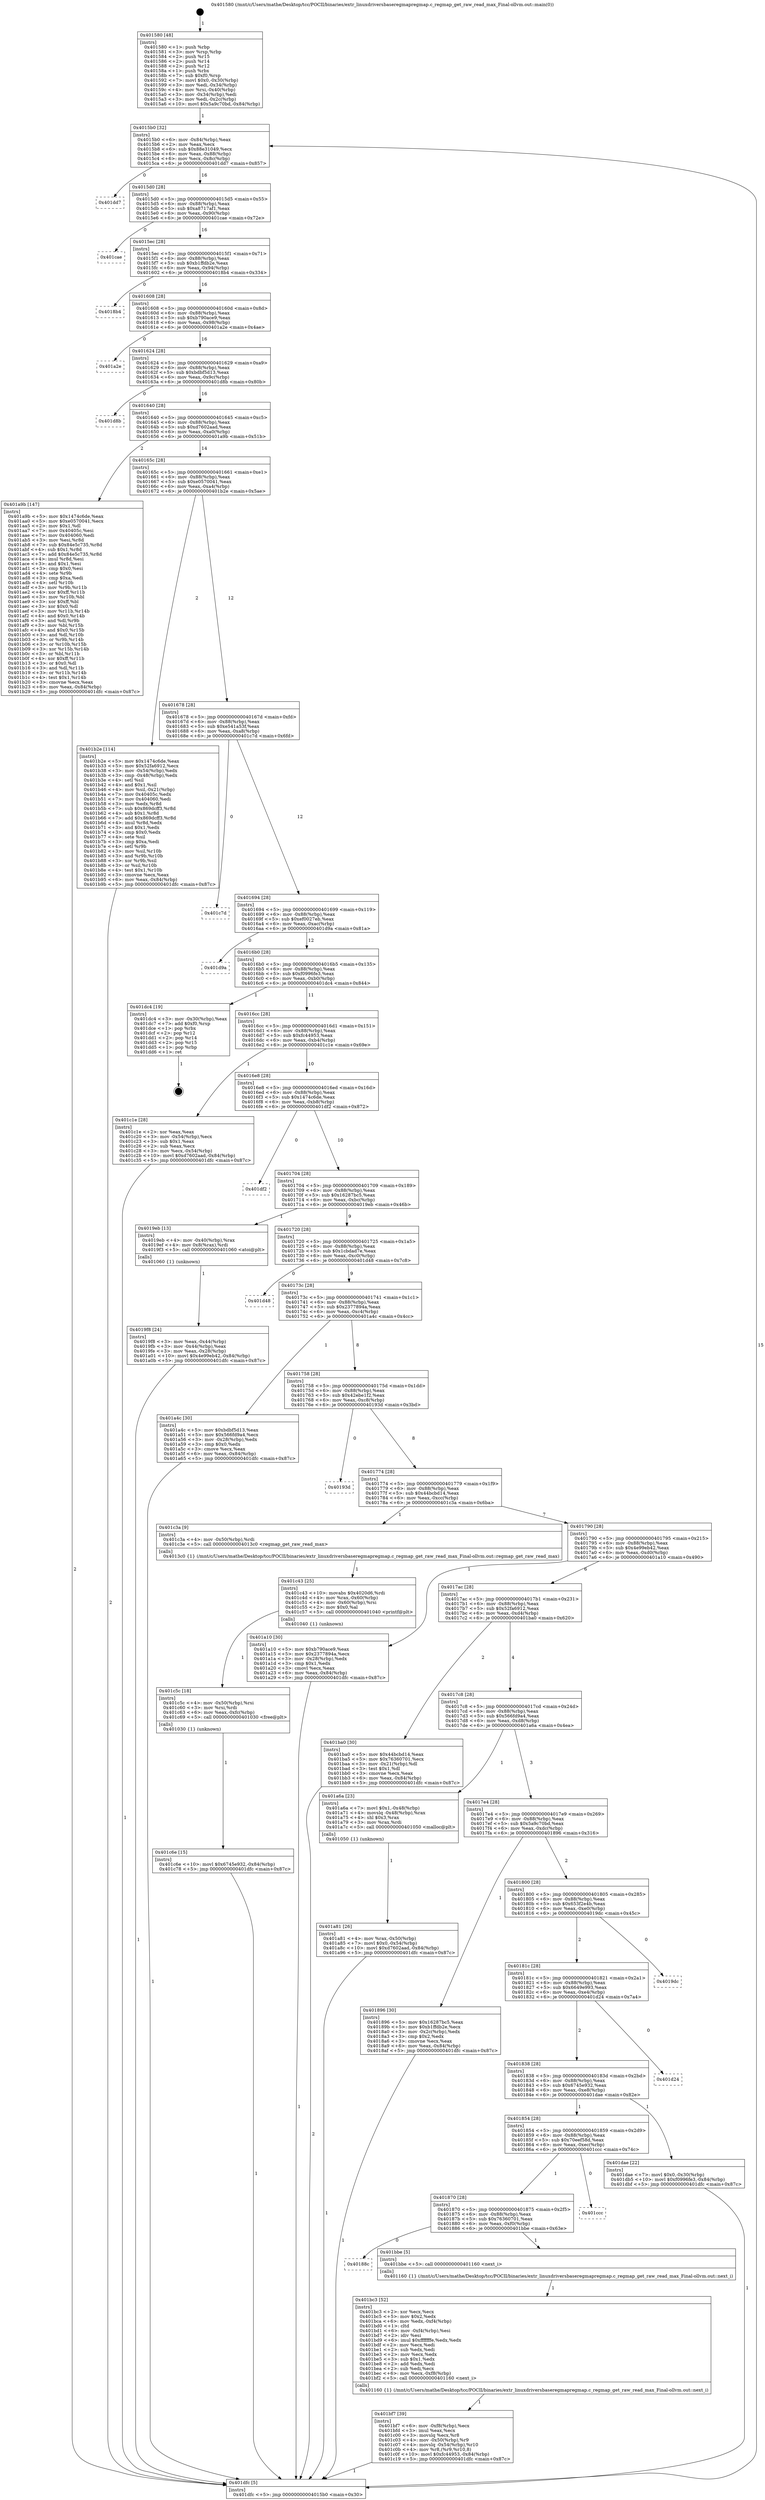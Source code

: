 digraph "0x401580" {
  label = "0x401580 (/mnt/c/Users/mathe/Desktop/tcc/POCII/binaries/extr_linuxdriversbaseregmapregmap.c_regmap_get_raw_read_max_Final-ollvm.out::main(0))"
  labelloc = "t"
  node[shape=record]

  Entry [label="",width=0.3,height=0.3,shape=circle,fillcolor=black,style=filled]
  "0x4015b0" [label="{
     0x4015b0 [32]\l
     | [instrs]\l
     &nbsp;&nbsp;0x4015b0 \<+6\>: mov -0x84(%rbp),%eax\l
     &nbsp;&nbsp;0x4015b6 \<+2\>: mov %eax,%ecx\l
     &nbsp;&nbsp;0x4015b8 \<+6\>: sub $0x88e31049,%ecx\l
     &nbsp;&nbsp;0x4015be \<+6\>: mov %eax,-0x88(%rbp)\l
     &nbsp;&nbsp;0x4015c4 \<+6\>: mov %ecx,-0x8c(%rbp)\l
     &nbsp;&nbsp;0x4015ca \<+6\>: je 0000000000401dd7 \<main+0x857\>\l
  }"]
  "0x401dd7" [label="{
     0x401dd7\l
  }", style=dashed]
  "0x4015d0" [label="{
     0x4015d0 [28]\l
     | [instrs]\l
     &nbsp;&nbsp;0x4015d0 \<+5\>: jmp 00000000004015d5 \<main+0x55\>\l
     &nbsp;&nbsp;0x4015d5 \<+6\>: mov -0x88(%rbp),%eax\l
     &nbsp;&nbsp;0x4015db \<+5\>: sub $0xa8717af1,%eax\l
     &nbsp;&nbsp;0x4015e0 \<+6\>: mov %eax,-0x90(%rbp)\l
     &nbsp;&nbsp;0x4015e6 \<+6\>: je 0000000000401cae \<main+0x72e\>\l
  }"]
  Exit [label="",width=0.3,height=0.3,shape=circle,fillcolor=black,style=filled,peripheries=2]
  "0x401cae" [label="{
     0x401cae\l
  }", style=dashed]
  "0x4015ec" [label="{
     0x4015ec [28]\l
     | [instrs]\l
     &nbsp;&nbsp;0x4015ec \<+5\>: jmp 00000000004015f1 \<main+0x71\>\l
     &nbsp;&nbsp;0x4015f1 \<+6\>: mov -0x88(%rbp),%eax\l
     &nbsp;&nbsp;0x4015f7 \<+5\>: sub $0xb1ffdb2e,%eax\l
     &nbsp;&nbsp;0x4015fc \<+6\>: mov %eax,-0x94(%rbp)\l
     &nbsp;&nbsp;0x401602 \<+6\>: je 00000000004018b4 \<main+0x334\>\l
  }"]
  "0x401c6e" [label="{
     0x401c6e [15]\l
     | [instrs]\l
     &nbsp;&nbsp;0x401c6e \<+10\>: movl $0x6745e932,-0x84(%rbp)\l
     &nbsp;&nbsp;0x401c78 \<+5\>: jmp 0000000000401dfc \<main+0x87c\>\l
  }"]
  "0x4018b4" [label="{
     0x4018b4\l
  }", style=dashed]
  "0x401608" [label="{
     0x401608 [28]\l
     | [instrs]\l
     &nbsp;&nbsp;0x401608 \<+5\>: jmp 000000000040160d \<main+0x8d\>\l
     &nbsp;&nbsp;0x40160d \<+6\>: mov -0x88(%rbp),%eax\l
     &nbsp;&nbsp;0x401613 \<+5\>: sub $0xb790ace9,%eax\l
     &nbsp;&nbsp;0x401618 \<+6\>: mov %eax,-0x98(%rbp)\l
     &nbsp;&nbsp;0x40161e \<+6\>: je 0000000000401a2e \<main+0x4ae\>\l
  }"]
  "0x401c5c" [label="{
     0x401c5c [18]\l
     | [instrs]\l
     &nbsp;&nbsp;0x401c5c \<+4\>: mov -0x50(%rbp),%rsi\l
     &nbsp;&nbsp;0x401c60 \<+3\>: mov %rsi,%rdi\l
     &nbsp;&nbsp;0x401c63 \<+6\>: mov %eax,-0xfc(%rbp)\l
     &nbsp;&nbsp;0x401c69 \<+5\>: call 0000000000401030 \<free@plt\>\l
     | [calls]\l
     &nbsp;&nbsp;0x401030 \{1\} (unknown)\l
  }"]
  "0x401a2e" [label="{
     0x401a2e\l
  }", style=dashed]
  "0x401624" [label="{
     0x401624 [28]\l
     | [instrs]\l
     &nbsp;&nbsp;0x401624 \<+5\>: jmp 0000000000401629 \<main+0xa9\>\l
     &nbsp;&nbsp;0x401629 \<+6\>: mov -0x88(%rbp),%eax\l
     &nbsp;&nbsp;0x40162f \<+5\>: sub $0xbdbf5d13,%eax\l
     &nbsp;&nbsp;0x401634 \<+6\>: mov %eax,-0x9c(%rbp)\l
     &nbsp;&nbsp;0x40163a \<+6\>: je 0000000000401d8b \<main+0x80b\>\l
  }"]
  "0x401c43" [label="{
     0x401c43 [25]\l
     | [instrs]\l
     &nbsp;&nbsp;0x401c43 \<+10\>: movabs $0x4020d6,%rdi\l
     &nbsp;&nbsp;0x401c4d \<+4\>: mov %rax,-0x60(%rbp)\l
     &nbsp;&nbsp;0x401c51 \<+4\>: mov -0x60(%rbp),%rsi\l
     &nbsp;&nbsp;0x401c55 \<+2\>: mov $0x0,%al\l
     &nbsp;&nbsp;0x401c57 \<+5\>: call 0000000000401040 \<printf@plt\>\l
     | [calls]\l
     &nbsp;&nbsp;0x401040 \{1\} (unknown)\l
  }"]
  "0x401d8b" [label="{
     0x401d8b\l
  }", style=dashed]
  "0x401640" [label="{
     0x401640 [28]\l
     | [instrs]\l
     &nbsp;&nbsp;0x401640 \<+5\>: jmp 0000000000401645 \<main+0xc5\>\l
     &nbsp;&nbsp;0x401645 \<+6\>: mov -0x88(%rbp),%eax\l
     &nbsp;&nbsp;0x40164b \<+5\>: sub $0xd7602aad,%eax\l
     &nbsp;&nbsp;0x401650 \<+6\>: mov %eax,-0xa0(%rbp)\l
     &nbsp;&nbsp;0x401656 \<+6\>: je 0000000000401a9b \<main+0x51b\>\l
  }"]
  "0x401bf7" [label="{
     0x401bf7 [39]\l
     | [instrs]\l
     &nbsp;&nbsp;0x401bf7 \<+6\>: mov -0xf8(%rbp),%ecx\l
     &nbsp;&nbsp;0x401bfd \<+3\>: imul %eax,%ecx\l
     &nbsp;&nbsp;0x401c00 \<+3\>: movslq %ecx,%r8\l
     &nbsp;&nbsp;0x401c03 \<+4\>: mov -0x50(%rbp),%r9\l
     &nbsp;&nbsp;0x401c07 \<+4\>: movslq -0x54(%rbp),%r10\l
     &nbsp;&nbsp;0x401c0b \<+4\>: mov %r8,(%r9,%r10,8)\l
     &nbsp;&nbsp;0x401c0f \<+10\>: movl $0xfc44953,-0x84(%rbp)\l
     &nbsp;&nbsp;0x401c19 \<+5\>: jmp 0000000000401dfc \<main+0x87c\>\l
  }"]
  "0x401a9b" [label="{
     0x401a9b [147]\l
     | [instrs]\l
     &nbsp;&nbsp;0x401a9b \<+5\>: mov $0x1474c6de,%eax\l
     &nbsp;&nbsp;0x401aa0 \<+5\>: mov $0xe0570041,%ecx\l
     &nbsp;&nbsp;0x401aa5 \<+2\>: mov $0x1,%dl\l
     &nbsp;&nbsp;0x401aa7 \<+7\>: mov 0x40405c,%esi\l
     &nbsp;&nbsp;0x401aae \<+7\>: mov 0x404060,%edi\l
     &nbsp;&nbsp;0x401ab5 \<+3\>: mov %esi,%r8d\l
     &nbsp;&nbsp;0x401ab8 \<+7\>: sub $0x84e5c735,%r8d\l
     &nbsp;&nbsp;0x401abf \<+4\>: sub $0x1,%r8d\l
     &nbsp;&nbsp;0x401ac3 \<+7\>: add $0x84e5c735,%r8d\l
     &nbsp;&nbsp;0x401aca \<+4\>: imul %r8d,%esi\l
     &nbsp;&nbsp;0x401ace \<+3\>: and $0x1,%esi\l
     &nbsp;&nbsp;0x401ad1 \<+3\>: cmp $0x0,%esi\l
     &nbsp;&nbsp;0x401ad4 \<+4\>: sete %r9b\l
     &nbsp;&nbsp;0x401ad8 \<+3\>: cmp $0xa,%edi\l
     &nbsp;&nbsp;0x401adb \<+4\>: setl %r10b\l
     &nbsp;&nbsp;0x401adf \<+3\>: mov %r9b,%r11b\l
     &nbsp;&nbsp;0x401ae2 \<+4\>: xor $0xff,%r11b\l
     &nbsp;&nbsp;0x401ae6 \<+3\>: mov %r10b,%bl\l
     &nbsp;&nbsp;0x401ae9 \<+3\>: xor $0xff,%bl\l
     &nbsp;&nbsp;0x401aec \<+3\>: xor $0x0,%dl\l
     &nbsp;&nbsp;0x401aef \<+3\>: mov %r11b,%r14b\l
     &nbsp;&nbsp;0x401af2 \<+4\>: and $0x0,%r14b\l
     &nbsp;&nbsp;0x401af6 \<+3\>: and %dl,%r9b\l
     &nbsp;&nbsp;0x401af9 \<+3\>: mov %bl,%r15b\l
     &nbsp;&nbsp;0x401afc \<+4\>: and $0x0,%r15b\l
     &nbsp;&nbsp;0x401b00 \<+3\>: and %dl,%r10b\l
     &nbsp;&nbsp;0x401b03 \<+3\>: or %r9b,%r14b\l
     &nbsp;&nbsp;0x401b06 \<+3\>: or %r10b,%r15b\l
     &nbsp;&nbsp;0x401b09 \<+3\>: xor %r15b,%r14b\l
     &nbsp;&nbsp;0x401b0c \<+3\>: or %bl,%r11b\l
     &nbsp;&nbsp;0x401b0f \<+4\>: xor $0xff,%r11b\l
     &nbsp;&nbsp;0x401b13 \<+3\>: or $0x0,%dl\l
     &nbsp;&nbsp;0x401b16 \<+3\>: and %dl,%r11b\l
     &nbsp;&nbsp;0x401b19 \<+3\>: or %r11b,%r14b\l
     &nbsp;&nbsp;0x401b1c \<+4\>: test $0x1,%r14b\l
     &nbsp;&nbsp;0x401b20 \<+3\>: cmovne %ecx,%eax\l
     &nbsp;&nbsp;0x401b23 \<+6\>: mov %eax,-0x84(%rbp)\l
     &nbsp;&nbsp;0x401b29 \<+5\>: jmp 0000000000401dfc \<main+0x87c\>\l
  }"]
  "0x40165c" [label="{
     0x40165c [28]\l
     | [instrs]\l
     &nbsp;&nbsp;0x40165c \<+5\>: jmp 0000000000401661 \<main+0xe1\>\l
     &nbsp;&nbsp;0x401661 \<+6\>: mov -0x88(%rbp),%eax\l
     &nbsp;&nbsp;0x401667 \<+5\>: sub $0xe0570041,%eax\l
     &nbsp;&nbsp;0x40166c \<+6\>: mov %eax,-0xa4(%rbp)\l
     &nbsp;&nbsp;0x401672 \<+6\>: je 0000000000401b2e \<main+0x5ae\>\l
  }"]
  "0x401bc3" [label="{
     0x401bc3 [52]\l
     | [instrs]\l
     &nbsp;&nbsp;0x401bc3 \<+2\>: xor %ecx,%ecx\l
     &nbsp;&nbsp;0x401bc5 \<+5\>: mov $0x2,%edx\l
     &nbsp;&nbsp;0x401bca \<+6\>: mov %edx,-0xf4(%rbp)\l
     &nbsp;&nbsp;0x401bd0 \<+1\>: cltd\l
     &nbsp;&nbsp;0x401bd1 \<+6\>: mov -0xf4(%rbp),%esi\l
     &nbsp;&nbsp;0x401bd7 \<+2\>: idiv %esi\l
     &nbsp;&nbsp;0x401bd9 \<+6\>: imul $0xfffffffe,%edx,%edx\l
     &nbsp;&nbsp;0x401bdf \<+2\>: mov %ecx,%edi\l
     &nbsp;&nbsp;0x401be1 \<+2\>: sub %edx,%edi\l
     &nbsp;&nbsp;0x401be3 \<+2\>: mov %ecx,%edx\l
     &nbsp;&nbsp;0x401be5 \<+3\>: sub $0x1,%edx\l
     &nbsp;&nbsp;0x401be8 \<+2\>: add %edx,%edi\l
     &nbsp;&nbsp;0x401bea \<+2\>: sub %edi,%ecx\l
     &nbsp;&nbsp;0x401bec \<+6\>: mov %ecx,-0xf8(%rbp)\l
     &nbsp;&nbsp;0x401bf2 \<+5\>: call 0000000000401160 \<next_i\>\l
     | [calls]\l
     &nbsp;&nbsp;0x401160 \{1\} (/mnt/c/Users/mathe/Desktop/tcc/POCII/binaries/extr_linuxdriversbaseregmapregmap.c_regmap_get_raw_read_max_Final-ollvm.out::next_i)\l
  }"]
  "0x401b2e" [label="{
     0x401b2e [114]\l
     | [instrs]\l
     &nbsp;&nbsp;0x401b2e \<+5\>: mov $0x1474c6de,%eax\l
     &nbsp;&nbsp;0x401b33 \<+5\>: mov $0x52fa6912,%ecx\l
     &nbsp;&nbsp;0x401b38 \<+3\>: mov -0x54(%rbp),%edx\l
     &nbsp;&nbsp;0x401b3b \<+3\>: cmp -0x48(%rbp),%edx\l
     &nbsp;&nbsp;0x401b3e \<+4\>: setl %sil\l
     &nbsp;&nbsp;0x401b42 \<+4\>: and $0x1,%sil\l
     &nbsp;&nbsp;0x401b46 \<+4\>: mov %sil,-0x21(%rbp)\l
     &nbsp;&nbsp;0x401b4a \<+7\>: mov 0x40405c,%edx\l
     &nbsp;&nbsp;0x401b51 \<+7\>: mov 0x404060,%edi\l
     &nbsp;&nbsp;0x401b58 \<+3\>: mov %edx,%r8d\l
     &nbsp;&nbsp;0x401b5b \<+7\>: sub $0x869dcff3,%r8d\l
     &nbsp;&nbsp;0x401b62 \<+4\>: sub $0x1,%r8d\l
     &nbsp;&nbsp;0x401b66 \<+7\>: add $0x869dcff3,%r8d\l
     &nbsp;&nbsp;0x401b6d \<+4\>: imul %r8d,%edx\l
     &nbsp;&nbsp;0x401b71 \<+3\>: and $0x1,%edx\l
     &nbsp;&nbsp;0x401b74 \<+3\>: cmp $0x0,%edx\l
     &nbsp;&nbsp;0x401b77 \<+4\>: sete %sil\l
     &nbsp;&nbsp;0x401b7b \<+3\>: cmp $0xa,%edi\l
     &nbsp;&nbsp;0x401b7e \<+4\>: setl %r9b\l
     &nbsp;&nbsp;0x401b82 \<+3\>: mov %sil,%r10b\l
     &nbsp;&nbsp;0x401b85 \<+3\>: and %r9b,%r10b\l
     &nbsp;&nbsp;0x401b88 \<+3\>: xor %r9b,%sil\l
     &nbsp;&nbsp;0x401b8b \<+3\>: or %sil,%r10b\l
     &nbsp;&nbsp;0x401b8e \<+4\>: test $0x1,%r10b\l
     &nbsp;&nbsp;0x401b92 \<+3\>: cmovne %ecx,%eax\l
     &nbsp;&nbsp;0x401b95 \<+6\>: mov %eax,-0x84(%rbp)\l
     &nbsp;&nbsp;0x401b9b \<+5\>: jmp 0000000000401dfc \<main+0x87c\>\l
  }"]
  "0x401678" [label="{
     0x401678 [28]\l
     | [instrs]\l
     &nbsp;&nbsp;0x401678 \<+5\>: jmp 000000000040167d \<main+0xfd\>\l
     &nbsp;&nbsp;0x40167d \<+6\>: mov -0x88(%rbp),%eax\l
     &nbsp;&nbsp;0x401683 \<+5\>: sub $0xe541a53f,%eax\l
     &nbsp;&nbsp;0x401688 \<+6\>: mov %eax,-0xa8(%rbp)\l
     &nbsp;&nbsp;0x40168e \<+6\>: je 0000000000401c7d \<main+0x6fd\>\l
  }"]
  "0x40188c" [label="{
     0x40188c\l
  }", style=dashed]
  "0x401c7d" [label="{
     0x401c7d\l
  }", style=dashed]
  "0x401694" [label="{
     0x401694 [28]\l
     | [instrs]\l
     &nbsp;&nbsp;0x401694 \<+5\>: jmp 0000000000401699 \<main+0x119\>\l
     &nbsp;&nbsp;0x401699 \<+6\>: mov -0x88(%rbp),%eax\l
     &nbsp;&nbsp;0x40169f \<+5\>: sub $0xef0027eb,%eax\l
     &nbsp;&nbsp;0x4016a4 \<+6\>: mov %eax,-0xac(%rbp)\l
     &nbsp;&nbsp;0x4016aa \<+6\>: je 0000000000401d9a \<main+0x81a\>\l
  }"]
  "0x401bbe" [label="{
     0x401bbe [5]\l
     | [instrs]\l
     &nbsp;&nbsp;0x401bbe \<+5\>: call 0000000000401160 \<next_i\>\l
     | [calls]\l
     &nbsp;&nbsp;0x401160 \{1\} (/mnt/c/Users/mathe/Desktop/tcc/POCII/binaries/extr_linuxdriversbaseregmapregmap.c_regmap_get_raw_read_max_Final-ollvm.out::next_i)\l
  }"]
  "0x401d9a" [label="{
     0x401d9a\l
  }", style=dashed]
  "0x4016b0" [label="{
     0x4016b0 [28]\l
     | [instrs]\l
     &nbsp;&nbsp;0x4016b0 \<+5\>: jmp 00000000004016b5 \<main+0x135\>\l
     &nbsp;&nbsp;0x4016b5 \<+6\>: mov -0x88(%rbp),%eax\l
     &nbsp;&nbsp;0x4016bb \<+5\>: sub $0xf0996fe3,%eax\l
     &nbsp;&nbsp;0x4016c0 \<+6\>: mov %eax,-0xb0(%rbp)\l
     &nbsp;&nbsp;0x4016c6 \<+6\>: je 0000000000401dc4 \<main+0x844\>\l
  }"]
  "0x401870" [label="{
     0x401870 [28]\l
     | [instrs]\l
     &nbsp;&nbsp;0x401870 \<+5\>: jmp 0000000000401875 \<main+0x2f5\>\l
     &nbsp;&nbsp;0x401875 \<+6\>: mov -0x88(%rbp),%eax\l
     &nbsp;&nbsp;0x40187b \<+5\>: sub $0x76360701,%eax\l
     &nbsp;&nbsp;0x401880 \<+6\>: mov %eax,-0xf0(%rbp)\l
     &nbsp;&nbsp;0x401886 \<+6\>: je 0000000000401bbe \<main+0x63e\>\l
  }"]
  "0x401dc4" [label="{
     0x401dc4 [19]\l
     | [instrs]\l
     &nbsp;&nbsp;0x401dc4 \<+3\>: mov -0x30(%rbp),%eax\l
     &nbsp;&nbsp;0x401dc7 \<+7\>: add $0xf0,%rsp\l
     &nbsp;&nbsp;0x401dce \<+1\>: pop %rbx\l
     &nbsp;&nbsp;0x401dcf \<+2\>: pop %r12\l
     &nbsp;&nbsp;0x401dd1 \<+2\>: pop %r14\l
     &nbsp;&nbsp;0x401dd3 \<+2\>: pop %r15\l
     &nbsp;&nbsp;0x401dd5 \<+1\>: pop %rbp\l
     &nbsp;&nbsp;0x401dd6 \<+1\>: ret\l
  }"]
  "0x4016cc" [label="{
     0x4016cc [28]\l
     | [instrs]\l
     &nbsp;&nbsp;0x4016cc \<+5\>: jmp 00000000004016d1 \<main+0x151\>\l
     &nbsp;&nbsp;0x4016d1 \<+6\>: mov -0x88(%rbp),%eax\l
     &nbsp;&nbsp;0x4016d7 \<+5\>: sub $0xfc44953,%eax\l
     &nbsp;&nbsp;0x4016dc \<+6\>: mov %eax,-0xb4(%rbp)\l
     &nbsp;&nbsp;0x4016e2 \<+6\>: je 0000000000401c1e \<main+0x69e\>\l
  }"]
  "0x401ccc" [label="{
     0x401ccc\l
  }", style=dashed]
  "0x401c1e" [label="{
     0x401c1e [28]\l
     | [instrs]\l
     &nbsp;&nbsp;0x401c1e \<+2\>: xor %eax,%eax\l
     &nbsp;&nbsp;0x401c20 \<+3\>: mov -0x54(%rbp),%ecx\l
     &nbsp;&nbsp;0x401c23 \<+3\>: sub $0x1,%eax\l
     &nbsp;&nbsp;0x401c26 \<+2\>: sub %eax,%ecx\l
     &nbsp;&nbsp;0x401c28 \<+3\>: mov %ecx,-0x54(%rbp)\l
     &nbsp;&nbsp;0x401c2b \<+10\>: movl $0xd7602aad,-0x84(%rbp)\l
     &nbsp;&nbsp;0x401c35 \<+5\>: jmp 0000000000401dfc \<main+0x87c\>\l
  }"]
  "0x4016e8" [label="{
     0x4016e8 [28]\l
     | [instrs]\l
     &nbsp;&nbsp;0x4016e8 \<+5\>: jmp 00000000004016ed \<main+0x16d\>\l
     &nbsp;&nbsp;0x4016ed \<+6\>: mov -0x88(%rbp),%eax\l
     &nbsp;&nbsp;0x4016f3 \<+5\>: sub $0x1474c6de,%eax\l
     &nbsp;&nbsp;0x4016f8 \<+6\>: mov %eax,-0xb8(%rbp)\l
     &nbsp;&nbsp;0x4016fe \<+6\>: je 0000000000401df2 \<main+0x872\>\l
  }"]
  "0x401854" [label="{
     0x401854 [28]\l
     | [instrs]\l
     &nbsp;&nbsp;0x401854 \<+5\>: jmp 0000000000401859 \<main+0x2d9\>\l
     &nbsp;&nbsp;0x401859 \<+6\>: mov -0x88(%rbp),%eax\l
     &nbsp;&nbsp;0x40185f \<+5\>: sub $0x70eef58d,%eax\l
     &nbsp;&nbsp;0x401864 \<+6\>: mov %eax,-0xec(%rbp)\l
     &nbsp;&nbsp;0x40186a \<+6\>: je 0000000000401ccc \<main+0x74c\>\l
  }"]
  "0x401df2" [label="{
     0x401df2\l
  }", style=dashed]
  "0x401704" [label="{
     0x401704 [28]\l
     | [instrs]\l
     &nbsp;&nbsp;0x401704 \<+5\>: jmp 0000000000401709 \<main+0x189\>\l
     &nbsp;&nbsp;0x401709 \<+6\>: mov -0x88(%rbp),%eax\l
     &nbsp;&nbsp;0x40170f \<+5\>: sub $0x16287bc5,%eax\l
     &nbsp;&nbsp;0x401714 \<+6\>: mov %eax,-0xbc(%rbp)\l
     &nbsp;&nbsp;0x40171a \<+6\>: je 00000000004019eb \<main+0x46b\>\l
  }"]
  "0x401dae" [label="{
     0x401dae [22]\l
     | [instrs]\l
     &nbsp;&nbsp;0x401dae \<+7\>: movl $0x0,-0x30(%rbp)\l
     &nbsp;&nbsp;0x401db5 \<+10\>: movl $0xf0996fe3,-0x84(%rbp)\l
     &nbsp;&nbsp;0x401dbf \<+5\>: jmp 0000000000401dfc \<main+0x87c\>\l
  }"]
  "0x4019eb" [label="{
     0x4019eb [13]\l
     | [instrs]\l
     &nbsp;&nbsp;0x4019eb \<+4\>: mov -0x40(%rbp),%rax\l
     &nbsp;&nbsp;0x4019ef \<+4\>: mov 0x8(%rax),%rdi\l
     &nbsp;&nbsp;0x4019f3 \<+5\>: call 0000000000401060 \<atoi@plt\>\l
     | [calls]\l
     &nbsp;&nbsp;0x401060 \{1\} (unknown)\l
  }"]
  "0x401720" [label="{
     0x401720 [28]\l
     | [instrs]\l
     &nbsp;&nbsp;0x401720 \<+5\>: jmp 0000000000401725 \<main+0x1a5\>\l
     &nbsp;&nbsp;0x401725 \<+6\>: mov -0x88(%rbp),%eax\l
     &nbsp;&nbsp;0x40172b \<+5\>: sub $0x1cbdad7e,%eax\l
     &nbsp;&nbsp;0x401730 \<+6\>: mov %eax,-0xc0(%rbp)\l
     &nbsp;&nbsp;0x401736 \<+6\>: je 0000000000401d48 \<main+0x7c8\>\l
  }"]
  "0x401838" [label="{
     0x401838 [28]\l
     | [instrs]\l
     &nbsp;&nbsp;0x401838 \<+5\>: jmp 000000000040183d \<main+0x2bd\>\l
     &nbsp;&nbsp;0x40183d \<+6\>: mov -0x88(%rbp),%eax\l
     &nbsp;&nbsp;0x401843 \<+5\>: sub $0x6745e932,%eax\l
     &nbsp;&nbsp;0x401848 \<+6\>: mov %eax,-0xe8(%rbp)\l
     &nbsp;&nbsp;0x40184e \<+6\>: je 0000000000401dae \<main+0x82e\>\l
  }"]
  "0x401d48" [label="{
     0x401d48\l
  }", style=dashed]
  "0x40173c" [label="{
     0x40173c [28]\l
     | [instrs]\l
     &nbsp;&nbsp;0x40173c \<+5\>: jmp 0000000000401741 \<main+0x1c1\>\l
     &nbsp;&nbsp;0x401741 \<+6\>: mov -0x88(%rbp),%eax\l
     &nbsp;&nbsp;0x401747 \<+5\>: sub $0x2377894a,%eax\l
     &nbsp;&nbsp;0x40174c \<+6\>: mov %eax,-0xc4(%rbp)\l
     &nbsp;&nbsp;0x401752 \<+6\>: je 0000000000401a4c \<main+0x4cc\>\l
  }"]
  "0x401d24" [label="{
     0x401d24\l
  }", style=dashed]
  "0x401a4c" [label="{
     0x401a4c [30]\l
     | [instrs]\l
     &nbsp;&nbsp;0x401a4c \<+5\>: mov $0xbdbf5d13,%eax\l
     &nbsp;&nbsp;0x401a51 \<+5\>: mov $0x566fd9a4,%ecx\l
     &nbsp;&nbsp;0x401a56 \<+3\>: mov -0x28(%rbp),%edx\l
     &nbsp;&nbsp;0x401a59 \<+3\>: cmp $0x0,%edx\l
     &nbsp;&nbsp;0x401a5c \<+3\>: cmove %ecx,%eax\l
     &nbsp;&nbsp;0x401a5f \<+6\>: mov %eax,-0x84(%rbp)\l
     &nbsp;&nbsp;0x401a65 \<+5\>: jmp 0000000000401dfc \<main+0x87c\>\l
  }"]
  "0x401758" [label="{
     0x401758 [28]\l
     | [instrs]\l
     &nbsp;&nbsp;0x401758 \<+5\>: jmp 000000000040175d \<main+0x1dd\>\l
     &nbsp;&nbsp;0x40175d \<+6\>: mov -0x88(%rbp),%eax\l
     &nbsp;&nbsp;0x401763 \<+5\>: sub $0x42ebe1f2,%eax\l
     &nbsp;&nbsp;0x401768 \<+6\>: mov %eax,-0xc8(%rbp)\l
     &nbsp;&nbsp;0x40176e \<+6\>: je 000000000040193d \<main+0x3bd\>\l
  }"]
  "0x40181c" [label="{
     0x40181c [28]\l
     | [instrs]\l
     &nbsp;&nbsp;0x40181c \<+5\>: jmp 0000000000401821 \<main+0x2a1\>\l
     &nbsp;&nbsp;0x401821 \<+6\>: mov -0x88(%rbp),%eax\l
     &nbsp;&nbsp;0x401827 \<+5\>: sub $0x6649e993,%eax\l
     &nbsp;&nbsp;0x40182c \<+6\>: mov %eax,-0xe4(%rbp)\l
     &nbsp;&nbsp;0x401832 \<+6\>: je 0000000000401d24 \<main+0x7a4\>\l
  }"]
  "0x40193d" [label="{
     0x40193d\l
  }", style=dashed]
  "0x401774" [label="{
     0x401774 [28]\l
     | [instrs]\l
     &nbsp;&nbsp;0x401774 \<+5\>: jmp 0000000000401779 \<main+0x1f9\>\l
     &nbsp;&nbsp;0x401779 \<+6\>: mov -0x88(%rbp),%eax\l
     &nbsp;&nbsp;0x40177f \<+5\>: sub $0x44bcbd14,%eax\l
     &nbsp;&nbsp;0x401784 \<+6\>: mov %eax,-0xcc(%rbp)\l
     &nbsp;&nbsp;0x40178a \<+6\>: je 0000000000401c3a \<main+0x6ba\>\l
  }"]
  "0x4019dc" [label="{
     0x4019dc\l
  }", style=dashed]
  "0x401c3a" [label="{
     0x401c3a [9]\l
     | [instrs]\l
     &nbsp;&nbsp;0x401c3a \<+4\>: mov -0x50(%rbp),%rdi\l
     &nbsp;&nbsp;0x401c3e \<+5\>: call 00000000004013c0 \<regmap_get_raw_read_max\>\l
     | [calls]\l
     &nbsp;&nbsp;0x4013c0 \{1\} (/mnt/c/Users/mathe/Desktop/tcc/POCII/binaries/extr_linuxdriversbaseregmapregmap.c_regmap_get_raw_read_max_Final-ollvm.out::regmap_get_raw_read_max)\l
  }"]
  "0x401790" [label="{
     0x401790 [28]\l
     | [instrs]\l
     &nbsp;&nbsp;0x401790 \<+5\>: jmp 0000000000401795 \<main+0x215\>\l
     &nbsp;&nbsp;0x401795 \<+6\>: mov -0x88(%rbp),%eax\l
     &nbsp;&nbsp;0x40179b \<+5\>: sub $0x4e99eb42,%eax\l
     &nbsp;&nbsp;0x4017a0 \<+6\>: mov %eax,-0xd0(%rbp)\l
     &nbsp;&nbsp;0x4017a6 \<+6\>: je 0000000000401a10 \<main+0x490\>\l
  }"]
  "0x401a81" [label="{
     0x401a81 [26]\l
     | [instrs]\l
     &nbsp;&nbsp;0x401a81 \<+4\>: mov %rax,-0x50(%rbp)\l
     &nbsp;&nbsp;0x401a85 \<+7\>: movl $0x0,-0x54(%rbp)\l
     &nbsp;&nbsp;0x401a8c \<+10\>: movl $0xd7602aad,-0x84(%rbp)\l
     &nbsp;&nbsp;0x401a96 \<+5\>: jmp 0000000000401dfc \<main+0x87c\>\l
  }"]
  "0x401a10" [label="{
     0x401a10 [30]\l
     | [instrs]\l
     &nbsp;&nbsp;0x401a10 \<+5\>: mov $0xb790ace9,%eax\l
     &nbsp;&nbsp;0x401a15 \<+5\>: mov $0x2377894a,%ecx\l
     &nbsp;&nbsp;0x401a1a \<+3\>: mov -0x28(%rbp),%edx\l
     &nbsp;&nbsp;0x401a1d \<+3\>: cmp $0x1,%edx\l
     &nbsp;&nbsp;0x401a20 \<+3\>: cmovl %ecx,%eax\l
     &nbsp;&nbsp;0x401a23 \<+6\>: mov %eax,-0x84(%rbp)\l
     &nbsp;&nbsp;0x401a29 \<+5\>: jmp 0000000000401dfc \<main+0x87c\>\l
  }"]
  "0x4017ac" [label="{
     0x4017ac [28]\l
     | [instrs]\l
     &nbsp;&nbsp;0x4017ac \<+5\>: jmp 00000000004017b1 \<main+0x231\>\l
     &nbsp;&nbsp;0x4017b1 \<+6\>: mov -0x88(%rbp),%eax\l
     &nbsp;&nbsp;0x4017b7 \<+5\>: sub $0x52fa6912,%eax\l
     &nbsp;&nbsp;0x4017bc \<+6\>: mov %eax,-0xd4(%rbp)\l
     &nbsp;&nbsp;0x4017c2 \<+6\>: je 0000000000401ba0 \<main+0x620\>\l
  }"]
  "0x4019f8" [label="{
     0x4019f8 [24]\l
     | [instrs]\l
     &nbsp;&nbsp;0x4019f8 \<+3\>: mov %eax,-0x44(%rbp)\l
     &nbsp;&nbsp;0x4019fb \<+3\>: mov -0x44(%rbp),%eax\l
     &nbsp;&nbsp;0x4019fe \<+3\>: mov %eax,-0x28(%rbp)\l
     &nbsp;&nbsp;0x401a01 \<+10\>: movl $0x4e99eb42,-0x84(%rbp)\l
     &nbsp;&nbsp;0x401a0b \<+5\>: jmp 0000000000401dfc \<main+0x87c\>\l
  }"]
  "0x401ba0" [label="{
     0x401ba0 [30]\l
     | [instrs]\l
     &nbsp;&nbsp;0x401ba0 \<+5\>: mov $0x44bcbd14,%eax\l
     &nbsp;&nbsp;0x401ba5 \<+5\>: mov $0x76360701,%ecx\l
     &nbsp;&nbsp;0x401baa \<+3\>: mov -0x21(%rbp),%dl\l
     &nbsp;&nbsp;0x401bad \<+3\>: test $0x1,%dl\l
     &nbsp;&nbsp;0x401bb0 \<+3\>: cmovne %ecx,%eax\l
     &nbsp;&nbsp;0x401bb3 \<+6\>: mov %eax,-0x84(%rbp)\l
     &nbsp;&nbsp;0x401bb9 \<+5\>: jmp 0000000000401dfc \<main+0x87c\>\l
  }"]
  "0x4017c8" [label="{
     0x4017c8 [28]\l
     | [instrs]\l
     &nbsp;&nbsp;0x4017c8 \<+5\>: jmp 00000000004017cd \<main+0x24d\>\l
     &nbsp;&nbsp;0x4017cd \<+6\>: mov -0x88(%rbp),%eax\l
     &nbsp;&nbsp;0x4017d3 \<+5\>: sub $0x566fd9a4,%eax\l
     &nbsp;&nbsp;0x4017d8 \<+6\>: mov %eax,-0xd8(%rbp)\l
     &nbsp;&nbsp;0x4017de \<+6\>: je 0000000000401a6a \<main+0x4ea\>\l
  }"]
  "0x401580" [label="{
     0x401580 [48]\l
     | [instrs]\l
     &nbsp;&nbsp;0x401580 \<+1\>: push %rbp\l
     &nbsp;&nbsp;0x401581 \<+3\>: mov %rsp,%rbp\l
     &nbsp;&nbsp;0x401584 \<+2\>: push %r15\l
     &nbsp;&nbsp;0x401586 \<+2\>: push %r14\l
     &nbsp;&nbsp;0x401588 \<+2\>: push %r12\l
     &nbsp;&nbsp;0x40158a \<+1\>: push %rbx\l
     &nbsp;&nbsp;0x40158b \<+7\>: sub $0xf0,%rsp\l
     &nbsp;&nbsp;0x401592 \<+7\>: movl $0x0,-0x30(%rbp)\l
     &nbsp;&nbsp;0x401599 \<+3\>: mov %edi,-0x34(%rbp)\l
     &nbsp;&nbsp;0x40159c \<+4\>: mov %rsi,-0x40(%rbp)\l
     &nbsp;&nbsp;0x4015a0 \<+3\>: mov -0x34(%rbp),%edi\l
     &nbsp;&nbsp;0x4015a3 \<+3\>: mov %edi,-0x2c(%rbp)\l
     &nbsp;&nbsp;0x4015a6 \<+10\>: movl $0x5a9c70bd,-0x84(%rbp)\l
  }"]
  "0x401a6a" [label="{
     0x401a6a [23]\l
     | [instrs]\l
     &nbsp;&nbsp;0x401a6a \<+7\>: movl $0x1,-0x48(%rbp)\l
     &nbsp;&nbsp;0x401a71 \<+4\>: movslq -0x48(%rbp),%rax\l
     &nbsp;&nbsp;0x401a75 \<+4\>: shl $0x3,%rax\l
     &nbsp;&nbsp;0x401a79 \<+3\>: mov %rax,%rdi\l
     &nbsp;&nbsp;0x401a7c \<+5\>: call 0000000000401050 \<malloc@plt\>\l
     | [calls]\l
     &nbsp;&nbsp;0x401050 \{1\} (unknown)\l
  }"]
  "0x4017e4" [label="{
     0x4017e4 [28]\l
     | [instrs]\l
     &nbsp;&nbsp;0x4017e4 \<+5\>: jmp 00000000004017e9 \<main+0x269\>\l
     &nbsp;&nbsp;0x4017e9 \<+6\>: mov -0x88(%rbp),%eax\l
     &nbsp;&nbsp;0x4017ef \<+5\>: sub $0x5a9c70bd,%eax\l
     &nbsp;&nbsp;0x4017f4 \<+6\>: mov %eax,-0xdc(%rbp)\l
     &nbsp;&nbsp;0x4017fa \<+6\>: je 0000000000401896 \<main+0x316\>\l
  }"]
  "0x401dfc" [label="{
     0x401dfc [5]\l
     | [instrs]\l
     &nbsp;&nbsp;0x401dfc \<+5\>: jmp 00000000004015b0 \<main+0x30\>\l
  }"]
  "0x401896" [label="{
     0x401896 [30]\l
     | [instrs]\l
     &nbsp;&nbsp;0x401896 \<+5\>: mov $0x16287bc5,%eax\l
     &nbsp;&nbsp;0x40189b \<+5\>: mov $0xb1ffdb2e,%ecx\l
     &nbsp;&nbsp;0x4018a0 \<+3\>: mov -0x2c(%rbp),%edx\l
     &nbsp;&nbsp;0x4018a3 \<+3\>: cmp $0x2,%edx\l
     &nbsp;&nbsp;0x4018a6 \<+3\>: cmovne %ecx,%eax\l
     &nbsp;&nbsp;0x4018a9 \<+6\>: mov %eax,-0x84(%rbp)\l
     &nbsp;&nbsp;0x4018af \<+5\>: jmp 0000000000401dfc \<main+0x87c\>\l
  }"]
  "0x401800" [label="{
     0x401800 [28]\l
     | [instrs]\l
     &nbsp;&nbsp;0x401800 \<+5\>: jmp 0000000000401805 \<main+0x285\>\l
     &nbsp;&nbsp;0x401805 \<+6\>: mov -0x88(%rbp),%eax\l
     &nbsp;&nbsp;0x40180b \<+5\>: sub $0x653f2e4b,%eax\l
     &nbsp;&nbsp;0x401810 \<+6\>: mov %eax,-0xe0(%rbp)\l
     &nbsp;&nbsp;0x401816 \<+6\>: je 00000000004019dc \<main+0x45c\>\l
  }"]
  Entry -> "0x401580" [label=" 1"]
  "0x4015b0" -> "0x401dd7" [label=" 0"]
  "0x4015b0" -> "0x4015d0" [label=" 16"]
  "0x401dc4" -> Exit [label=" 1"]
  "0x4015d0" -> "0x401cae" [label=" 0"]
  "0x4015d0" -> "0x4015ec" [label=" 16"]
  "0x401dae" -> "0x401dfc" [label=" 1"]
  "0x4015ec" -> "0x4018b4" [label=" 0"]
  "0x4015ec" -> "0x401608" [label=" 16"]
  "0x401c6e" -> "0x401dfc" [label=" 1"]
  "0x401608" -> "0x401a2e" [label=" 0"]
  "0x401608" -> "0x401624" [label=" 16"]
  "0x401c5c" -> "0x401c6e" [label=" 1"]
  "0x401624" -> "0x401d8b" [label=" 0"]
  "0x401624" -> "0x401640" [label=" 16"]
  "0x401c43" -> "0x401c5c" [label=" 1"]
  "0x401640" -> "0x401a9b" [label=" 2"]
  "0x401640" -> "0x40165c" [label=" 14"]
  "0x401c3a" -> "0x401c43" [label=" 1"]
  "0x40165c" -> "0x401b2e" [label=" 2"]
  "0x40165c" -> "0x401678" [label=" 12"]
  "0x401c1e" -> "0x401dfc" [label=" 1"]
  "0x401678" -> "0x401c7d" [label=" 0"]
  "0x401678" -> "0x401694" [label=" 12"]
  "0x401bf7" -> "0x401dfc" [label=" 1"]
  "0x401694" -> "0x401d9a" [label=" 0"]
  "0x401694" -> "0x4016b0" [label=" 12"]
  "0x401bc3" -> "0x401bf7" [label=" 1"]
  "0x4016b0" -> "0x401dc4" [label=" 1"]
  "0x4016b0" -> "0x4016cc" [label=" 11"]
  "0x401870" -> "0x40188c" [label=" 0"]
  "0x4016cc" -> "0x401c1e" [label=" 1"]
  "0x4016cc" -> "0x4016e8" [label=" 10"]
  "0x401870" -> "0x401bbe" [label=" 1"]
  "0x4016e8" -> "0x401df2" [label=" 0"]
  "0x4016e8" -> "0x401704" [label=" 10"]
  "0x401854" -> "0x401870" [label=" 1"]
  "0x401704" -> "0x4019eb" [label=" 1"]
  "0x401704" -> "0x401720" [label=" 9"]
  "0x401854" -> "0x401ccc" [label=" 0"]
  "0x401720" -> "0x401d48" [label=" 0"]
  "0x401720" -> "0x40173c" [label=" 9"]
  "0x401838" -> "0x401854" [label=" 1"]
  "0x40173c" -> "0x401a4c" [label=" 1"]
  "0x40173c" -> "0x401758" [label=" 8"]
  "0x401838" -> "0x401dae" [label=" 1"]
  "0x401758" -> "0x40193d" [label=" 0"]
  "0x401758" -> "0x401774" [label=" 8"]
  "0x40181c" -> "0x401838" [label=" 2"]
  "0x401774" -> "0x401c3a" [label=" 1"]
  "0x401774" -> "0x401790" [label=" 7"]
  "0x40181c" -> "0x401d24" [label=" 0"]
  "0x401790" -> "0x401a10" [label=" 1"]
  "0x401790" -> "0x4017ac" [label=" 6"]
  "0x401800" -> "0x40181c" [label=" 2"]
  "0x4017ac" -> "0x401ba0" [label=" 2"]
  "0x4017ac" -> "0x4017c8" [label=" 4"]
  "0x401800" -> "0x4019dc" [label=" 0"]
  "0x4017c8" -> "0x401a6a" [label=" 1"]
  "0x4017c8" -> "0x4017e4" [label=" 3"]
  "0x401bbe" -> "0x401bc3" [label=" 1"]
  "0x4017e4" -> "0x401896" [label=" 1"]
  "0x4017e4" -> "0x401800" [label=" 2"]
  "0x401896" -> "0x401dfc" [label=" 1"]
  "0x401580" -> "0x4015b0" [label=" 1"]
  "0x401dfc" -> "0x4015b0" [label=" 15"]
  "0x4019eb" -> "0x4019f8" [label=" 1"]
  "0x4019f8" -> "0x401dfc" [label=" 1"]
  "0x401a10" -> "0x401dfc" [label=" 1"]
  "0x401a4c" -> "0x401dfc" [label=" 1"]
  "0x401a6a" -> "0x401a81" [label=" 1"]
  "0x401a81" -> "0x401dfc" [label=" 1"]
  "0x401a9b" -> "0x401dfc" [label=" 2"]
  "0x401b2e" -> "0x401dfc" [label=" 2"]
  "0x401ba0" -> "0x401dfc" [label=" 2"]
}

